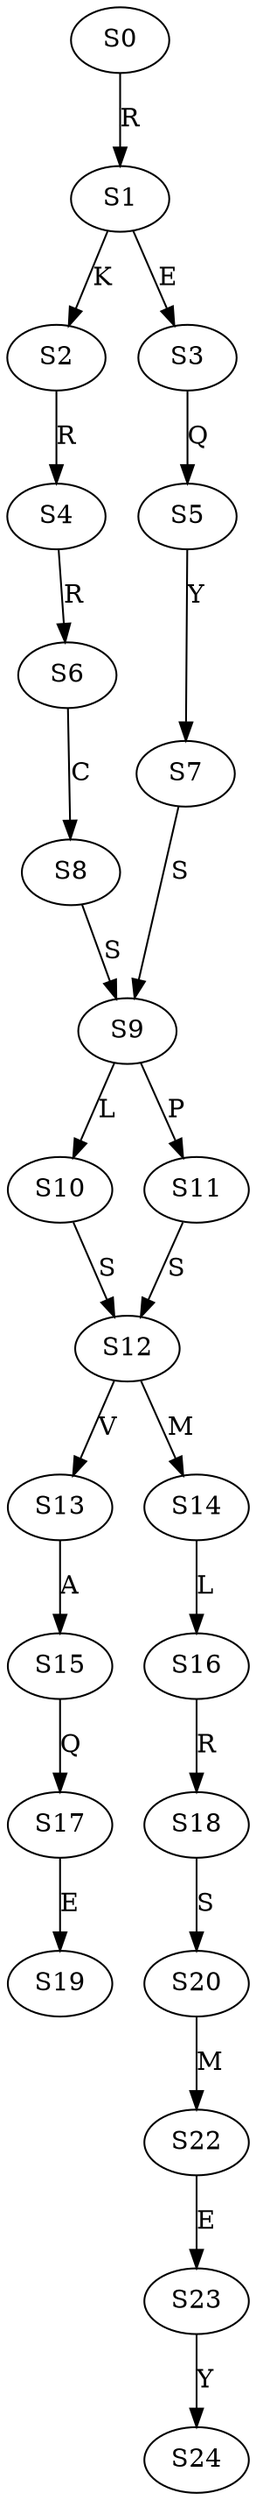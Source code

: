 strict digraph  {
	S0 -> S1 [ label = R ];
	S1 -> S2 [ label = K ];
	S1 -> S3 [ label = E ];
	S2 -> S4 [ label = R ];
	S3 -> S5 [ label = Q ];
	S4 -> S6 [ label = R ];
	S5 -> S7 [ label = Y ];
	S6 -> S8 [ label = C ];
	S7 -> S9 [ label = S ];
	S8 -> S9 [ label = S ];
	S9 -> S10 [ label = L ];
	S9 -> S11 [ label = P ];
	S10 -> S12 [ label = S ];
	S11 -> S12 [ label = S ];
	S12 -> S13 [ label = V ];
	S12 -> S14 [ label = M ];
	S13 -> S15 [ label = A ];
	S14 -> S16 [ label = L ];
	S15 -> S17 [ label = Q ];
	S16 -> S18 [ label = R ];
	S17 -> S19 [ label = E ];
	S18 -> S20 [ label = S ];
	S20 -> S22 [ label = M ];
	S22 -> S23 [ label = E ];
	S23 -> S24 [ label = Y ];
}
